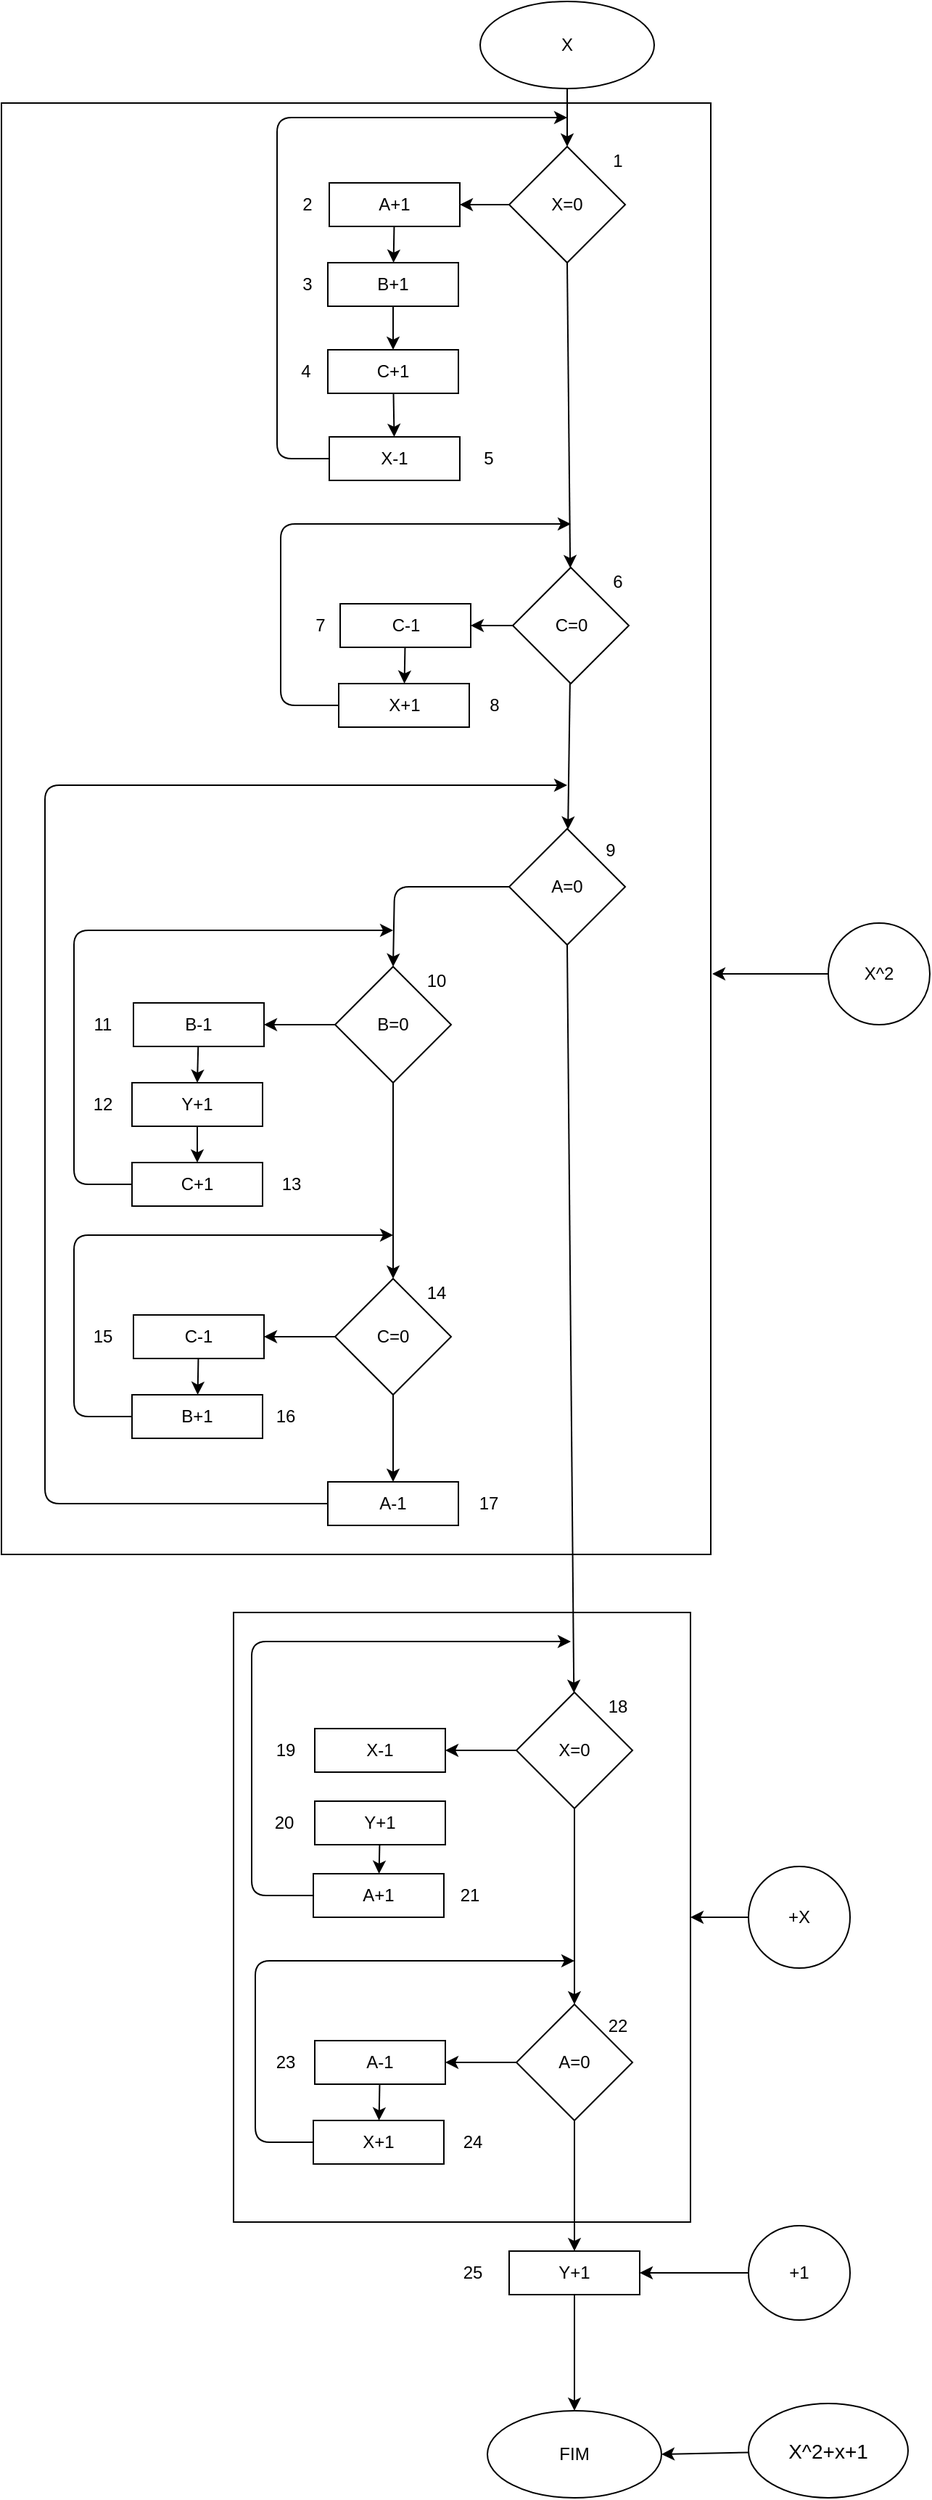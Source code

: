 <mxfile>
    <diagram id="-xklDQDaMNjr98qvmkq-" name="Página-1">
        <mxGraphModel dx="1324" dy="607" grid="1" gridSize="10" guides="1" tooltips="1" connect="1" arrows="1" fold="1" page="1" pageScale="1" pageWidth="827" pageHeight="1169" math="0" shadow="0">
            <root>
                <mxCell id="0"/>
                <mxCell id="1" parent="0"/>
                <mxCell id="167" value="" style="rounded=0;whiteSpace=wrap;html=1;" parent="1" vertex="1">
                    <mxGeometry x="10" y="70" width="489" height="1000" as="geometry"/>
                </mxCell>
                <mxCell id="50" value="" style="rounded=0;whiteSpace=wrap;html=1;" parent="1" vertex="1">
                    <mxGeometry x="170" y="1110" width="315" height="420" as="geometry"/>
                </mxCell>
                <mxCell id="52" style="edgeStyle=none;html=1;entryX=1;entryY=0.5;entryDx=0;entryDy=0;" parent="1" source="11" target="50" edge="1">
                    <mxGeometry relative="1" as="geometry"/>
                </mxCell>
                <mxCell id="11" value="+X" style="ellipse;whiteSpace=wrap;html=1;" parent="1" vertex="1">
                    <mxGeometry x="525" y="1285" width="70" height="70" as="geometry"/>
                </mxCell>
                <mxCell id="17" value="" style="edgeStyle=none;html=1;" parent="1" source="14" target="16" edge="1">
                    <mxGeometry relative="1" as="geometry"/>
                </mxCell>
                <mxCell id="29" value="" style="edgeStyle=none;html=1;" parent="1" source="14" target="28" edge="1">
                    <mxGeometry relative="1" as="geometry"/>
                </mxCell>
                <mxCell id="14" value="X=0" style="rhombus;whiteSpace=wrap;html=1;" parent="1" vertex="1">
                    <mxGeometry x="365" y="1165" width="80" height="80" as="geometry"/>
                </mxCell>
                <mxCell id="16" value="X-1" style="whiteSpace=wrap;html=1;" parent="1" vertex="1">
                    <mxGeometry x="226" y="1190" width="90" height="30" as="geometry"/>
                </mxCell>
                <mxCell id="23" value="" style="edgeStyle=none;html=1;" parent="1" source="18" target="22" edge="1">
                    <mxGeometry relative="1" as="geometry"/>
                </mxCell>
                <mxCell id="18" value="Y+1" style="whiteSpace=wrap;html=1;" parent="1" vertex="1">
                    <mxGeometry x="226" y="1240" width="90" height="30" as="geometry"/>
                </mxCell>
                <mxCell id="166" style="edgeStyle=none;html=1;exitX=0;exitY=0.5;exitDx=0;exitDy=0;fontSize=14;" parent="1" source="22" edge="1">
                    <mxGeometry relative="1" as="geometry">
                        <mxPoint x="402.5" y="1130" as="targetPoint"/>
                        <Array as="points">
                            <mxPoint x="182.5" y="1305"/>
                            <mxPoint x="182.5" y="1130"/>
                        </Array>
                    </mxGeometry>
                </mxCell>
                <mxCell id="22" value="A+1" style="whiteSpace=wrap;html=1;" parent="1" vertex="1">
                    <mxGeometry x="225" y="1290" width="90" height="30" as="geometry"/>
                </mxCell>
                <mxCell id="40" style="edgeStyle=none;html=1;entryX=1;entryY=0.5;entryDx=0;entryDy=0;" parent="1" source="28" target="32" edge="1">
                    <mxGeometry relative="1" as="geometry"/>
                </mxCell>
                <mxCell id="43" value="" style="edgeStyle=none;html=1;" parent="1" source="28" edge="1">
                    <mxGeometry relative="1" as="geometry">
                        <mxPoint x="405" y="1550" as="targetPoint"/>
                    </mxGeometry>
                </mxCell>
                <mxCell id="28" value="A=0" style="rhombus;whiteSpace=wrap;html=1;" parent="1" vertex="1">
                    <mxGeometry x="365" y="1380" width="80" height="80" as="geometry"/>
                </mxCell>
                <mxCell id="36" value="" style="edgeStyle=none;html=1;" parent="1" source="32" target="35" edge="1">
                    <mxGeometry relative="1" as="geometry"/>
                </mxCell>
                <mxCell id="32" value="A-1" style="whiteSpace=wrap;html=1;" parent="1" vertex="1">
                    <mxGeometry x="226" y="1405" width="90" height="30" as="geometry"/>
                </mxCell>
                <mxCell id="41" style="edgeStyle=none;html=1;exitX=0;exitY=0.5;exitDx=0;exitDy=0;" parent="1" source="35" edge="1">
                    <mxGeometry relative="1" as="geometry">
                        <mxPoint x="405" y="1350" as="targetPoint"/>
                        <Array as="points">
                            <mxPoint x="185" y="1475"/>
                            <mxPoint x="185" y="1350"/>
                        </Array>
                    </mxGeometry>
                </mxCell>
                <mxCell id="35" value="X+1" style="whiteSpace=wrap;html=1;" parent="1" vertex="1">
                    <mxGeometry x="225" y="1460" width="90" height="30" as="geometry"/>
                </mxCell>
                <mxCell id="47" value="" style="edgeStyle=none;html=1;" parent="1" source="45" target="46" edge="1">
                    <mxGeometry relative="1" as="geometry"/>
                </mxCell>
                <mxCell id="45" value="Y+1" style="whiteSpace=wrap;html=1;" parent="1" vertex="1">
                    <mxGeometry x="360" y="1550" width="90" height="30" as="geometry"/>
                </mxCell>
                <mxCell id="46" value="FIM" style="ellipse;whiteSpace=wrap;html=1;" parent="1" vertex="1">
                    <mxGeometry x="345" y="1660" width="120" height="60" as="geometry"/>
                </mxCell>
                <mxCell id="54" style="edgeStyle=none;html=1;entryX=1;entryY=0.5;entryDx=0;entryDy=0;" parent="1" source="53" target="45" edge="1">
                    <mxGeometry relative="1" as="geometry"/>
                </mxCell>
                <mxCell id="53" value="+1" style="ellipse;whiteSpace=wrap;html=1;" parent="1" vertex="1">
                    <mxGeometry x="525" y="1532.5" width="70" height="65" as="geometry"/>
                </mxCell>
                <mxCell id="57" style="edgeStyle=none;html=1;entryX=1;entryY=0.5;entryDx=0;entryDy=0;" parent="1" source="56" target="46" edge="1">
                    <mxGeometry relative="1" as="geometry"/>
                </mxCell>
                <mxCell id="56" value="&lt;font style=&quot;font-size: 14px&quot;&gt;X^2+x+1&lt;/font&gt;" style="ellipse;whiteSpace=wrap;html=1;" parent="1" vertex="1">
                    <mxGeometry x="525" y="1655" width="110" height="65" as="geometry"/>
                </mxCell>
                <mxCell id="62" value="" style="edgeStyle=none;html=1;fontSize=14;" parent="1" source="60" target="61" edge="1">
                    <mxGeometry relative="1" as="geometry"/>
                </mxCell>
                <mxCell id="60" value="X" style="ellipse;whiteSpace=wrap;html=1;" parent="1" vertex="1">
                    <mxGeometry x="340" width="120" height="60" as="geometry"/>
                </mxCell>
                <mxCell id="66" value="" style="edgeStyle=none;html=1;fontSize=14;" parent="1" source="61" target="65" edge="1">
                    <mxGeometry relative="1" as="geometry"/>
                </mxCell>
                <mxCell id="177" style="edgeStyle=none;html=1;exitX=0.5;exitY=1;exitDx=0;exitDy=0;fontSize=14;" parent="1" source="61" target="172" edge="1">
                    <mxGeometry relative="1" as="geometry"/>
                </mxCell>
                <mxCell id="61" value="X=0" style="rhombus;whiteSpace=wrap;html=1;" parent="1" vertex="1">
                    <mxGeometry x="360" y="100" width="80" height="80" as="geometry"/>
                </mxCell>
                <mxCell id="68" value="" style="edgeStyle=none;html=1;fontSize=14;" parent="1" source="65" target="67" edge="1">
                    <mxGeometry relative="1" as="geometry"/>
                </mxCell>
                <mxCell id="65" value="A+1" style="whiteSpace=wrap;html=1;" parent="1" vertex="1">
                    <mxGeometry x="236" y="125" width="90" height="30" as="geometry"/>
                </mxCell>
                <mxCell id="70" value="" style="edgeStyle=none;html=1;fontSize=14;" parent="1" source="67" edge="1">
                    <mxGeometry relative="1" as="geometry">
                        <mxPoint x="280" y="240" as="targetPoint"/>
                    </mxGeometry>
                </mxCell>
                <mxCell id="67" value="B+1" style="whiteSpace=wrap;html=1;" parent="1" vertex="1">
                    <mxGeometry x="235" y="180" width="90" height="30" as="geometry"/>
                </mxCell>
                <mxCell id="71" style="edgeStyle=none;html=1;exitX=0;exitY=0.5;exitDx=0;exitDy=0;fontSize=14;" parent="1" source="159" edge="1">
                    <mxGeometry relative="1" as="geometry">
                        <mxPoint x="400" y="80" as="targetPoint"/>
                        <Array as="points">
                            <mxPoint x="200" y="315"/>
                            <mxPoint x="200" y="80"/>
                        </Array>
                    </mxGeometry>
                </mxCell>
                <mxCell id="118" value="" style="edgeStyle=none;html=1;fontSize=14;exitX=0;exitY=0.5;exitDx=0;exitDy=0;entryX=0.5;entryY=0;entryDx=0;entryDy=0;" parent="1" source="95" target="144" edge="1">
                    <mxGeometry relative="1" as="geometry">
                        <mxPoint x="281" y="640" as="targetPoint"/>
                        <Array as="points">
                            <mxPoint x="281" y="610"/>
                        </Array>
                    </mxGeometry>
                </mxCell>
                <mxCell id="165" style="edgeStyle=none;html=1;exitX=0.5;exitY=1;exitDx=0;exitDy=0;fontSize=14;" parent="1" source="95" target="14" edge="1">
                    <mxGeometry relative="1" as="geometry"/>
                </mxCell>
                <mxCell id="95" value="A=0" style="rhombus;whiteSpace=wrap;html=1;" parent="1" vertex="1">
                    <mxGeometry x="360" y="570" width="80" height="80" as="geometry"/>
                </mxCell>
                <mxCell id="142" value="" style="edgeStyle=none;html=1;" parent="1" source="144" target="145" edge="1">
                    <mxGeometry relative="1" as="geometry"/>
                </mxCell>
                <mxCell id="143" value="" style="edgeStyle=none;html=1;" parent="1" source="144" target="151" edge="1">
                    <mxGeometry relative="1" as="geometry"/>
                </mxCell>
                <mxCell id="144" value="B=0" style="rhombus;whiteSpace=wrap;html=1;" parent="1" vertex="1">
                    <mxGeometry x="240" y="665" width="80" height="80" as="geometry"/>
                </mxCell>
                <mxCell id="163" value="" style="edgeStyle=none;html=1;fontSize=14;entryX=0.5;entryY=0;entryDx=0;entryDy=0;" parent="1" source="145" target="147" edge="1">
                    <mxGeometry relative="1" as="geometry"/>
                </mxCell>
                <mxCell id="145" value="B-1" style="whiteSpace=wrap;html=1;" parent="1" vertex="1">
                    <mxGeometry x="101" y="690" width="90" height="30" as="geometry"/>
                </mxCell>
                <mxCell id="164" value="" style="edgeStyle=none;html=1;fontSize=14;" parent="1" source="147" target="149" edge="1">
                    <mxGeometry relative="1" as="geometry"/>
                </mxCell>
                <mxCell id="147" value="Y+1" style="whiteSpace=wrap;html=1;" parent="1" vertex="1">
                    <mxGeometry x="100" y="745" width="90" height="30" as="geometry"/>
                </mxCell>
                <mxCell id="148" style="edgeStyle=none;html=1;exitX=0;exitY=0.5;exitDx=0;exitDy=0;" parent="1" source="149" edge="1">
                    <mxGeometry relative="1" as="geometry">
                        <mxPoint x="280" y="640" as="targetPoint"/>
                        <mxPoint x="50" y="805" as="sourcePoint"/>
                        <Array as="points">
                            <mxPoint x="60" y="815"/>
                            <mxPoint x="60" y="640"/>
                            <mxPoint x="210" y="640"/>
                        </Array>
                    </mxGeometry>
                </mxCell>
                <mxCell id="149" value="C+1" style="whiteSpace=wrap;html=1;" parent="1" vertex="1">
                    <mxGeometry x="100" y="800" width="90" height="30" as="geometry"/>
                </mxCell>
                <mxCell id="150" style="edgeStyle=none;html=1;entryX=1;entryY=0.5;entryDx=0;entryDy=0;" parent="1" source="151" target="153" edge="1">
                    <mxGeometry relative="1" as="geometry"/>
                </mxCell>
                <mxCell id="157" value="" style="edgeStyle=none;html=1;fontSize=14;" parent="1" source="151" target="156" edge="1">
                    <mxGeometry relative="1" as="geometry"/>
                </mxCell>
                <mxCell id="151" value="C=0" style="rhombus;whiteSpace=wrap;html=1;" parent="1" vertex="1">
                    <mxGeometry x="240" y="880" width="80" height="80" as="geometry"/>
                </mxCell>
                <mxCell id="152" value="" style="edgeStyle=none;html=1;" parent="1" source="153" target="155" edge="1">
                    <mxGeometry relative="1" as="geometry"/>
                </mxCell>
                <mxCell id="153" value="C-1" style="whiteSpace=wrap;html=1;" parent="1" vertex="1">
                    <mxGeometry x="101" y="905" width="90" height="30" as="geometry"/>
                </mxCell>
                <mxCell id="154" style="edgeStyle=none;html=1;exitX=0;exitY=0.5;exitDx=0;exitDy=0;" parent="1" source="155" edge="1">
                    <mxGeometry relative="1" as="geometry">
                        <mxPoint x="280" y="850" as="targetPoint"/>
                        <Array as="points">
                            <mxPoint x="60" y="975"/>
                            <mxPoint x="60" y="850"/>
                        </Array>
                    </mxGeometry>
                </mxCell>
                <mxCell id="155" value="B+1" style="whiteSpace=wrap;html=1;" parent="1" vertex="1">
                    <mxGeometry x="100" y="960" width="90" height="30" as="geometry"/>
                </mxCell>
                <mxCell id="158" style="edgeStyle=none;html=1;fontSize=14;" parent="1" source="156" edge="1">
                    <mxGeometry relative="1" as="geometry">
                        <mxPoint x="400" y="540" as="targetPoint"/>
                        <Array as="points">
                            <mxPoint x="40" y="1035"/>
                            <mxPoint x="40" y="540"/>
                        </Array>
                    </mxGeometry>
                </mxCell>
                <mxCell id="156" value="A-1" style="whiteSpace=wrap;html=1;" parent="1" vertex="1">
                    <mxGeometry x="235" y="1020" width="90" height="30" as="geometry"/>
                </mxCell>
                <mxCell id="159" value="X-1" style="whiteSpace=wrap;html=1;" parent="1" vertex="1">
                    <mxGeometry x="236" y="300" width="90" height="30" as="geometry"/>
                </mxCell>
                <mxCell id="170" value="" style="edgeStyle=none;html=1;fontSize=14;entryX=1;entryY=0.5;entryDx=0;entryDy=0;" parent="1" source="168" edge="1">
                    <mxGeometry relative="1" as="geometry">
                        <mxPoint x="500" y="670" as="targetPoint"/>
                    </mxGeometry>
                </mxCell>
                <mxCell id="168" value="X^2" style="ellipse;whiteSpace=wrap;html=1;" parent="1" vertex="1">
                    <mxGeometry x="580" y="635" width="70" height="70" as="geometry"/>
                </mxCell>
                <mxCell id="171" style="edgeStyle=none;html=1;entryX=1;entryY=0.5;entryDx=0;entryDy=0;" parent="1" target="174" edge="1">
                    <mxGeometry relative="1" as="geometry">
                        <mxPoint x="382.5" y="430" as="sourcePoint"/>
                    </mxGeometry>
                </mxCell>
                <mxCell id="180" value="" style="edgeStyle=none;html=1;fontSize=14;" parent="1" source="172" target="95" edge="1">
                    <mxGeometry relative="1" as="geometry"/>
                </mxCell>
                <mxCell id="172" value="C=0" style="rhombus;whiteSpace=wrap;html=1;" parent="1" vertex="1">
                    <mxGeometry x="362.5" y="390" width="80" height="80" as="geometry"/>
                </mxCell>
                <mxCell id="173" value="" style="edgeStyle=none;html=1;" parent="1" source="174" target="176" edge="1">
                    <mxGeometry relative="1" as="geometry"/>
                </mxCell>
                <mxCell id="174" value="C-1" style="whiteSpace=wrap;html=1;" parent="1" vertex="1">
                    <mxGeometry x="243.5" y="415" width="90" height="30" as="geometry"/>
                </mxCell>
                <mxCell id="175" style="edgeStyle=none;html=1;exitX=0;exitY=0.5;exitDx=0;exitDy=0;" parent="1" source="176" edge="1">
                    <mxGeometry relative="1" as="geometry">
                        <mxPoint x="402.5" y="360" as="targetPoint"/>
                        <Array as="points">
                            <mxPoint x="202.5" y="485"/>
                            <mxPoint x="202.5" y="360"/>
                        </Array>
                    </mxGeometry>
                </mxCell>
                <mxCell id="176" value="X+1" style="whiteSpace=wrap;html=1;" parent="1" vertex="1">
                    <mxGeometry x="242.5" y="470" width="90" height="30" as="geometry"/>
                </mxCell>
                <mxCell id="179" value="" style="edgeStyle=none;html=1;fontSize=14;" parent="1" source="178" target="159" edge="1">
                    <mxGeometry relative="1" as="geometry"/>
                </mxCell>
                <mxCell id="178" value="C+1" style="whiteSpace=wrap;html=1;" parent="1" vertex="1">
                    <mxGeometry x="235" y="240" width="90" height="30" as="geometry"/>
                </mxCell>
                <mxCell id="181" value="1" style="text;html=1;strokeColor=none;fillColor=none;align=center;verticalAlign=middle;whiteSpace=wrap;rounded=0;" vertex="1" parent="1">
                    <mxGeometry x="405" y="95" width="60" height="30" as="geometry"/>
                </mxCell>
                <mxCell id="182" value="2" style="text;html=1;strokeColor=none;fillColor=none;align=center;verticalAlign=middle;whiteSpace=wrap;rounded=0;" vertex="1" parent="1">
                    <mxGeometry x="191" y="125" width="60" height="30" as="geometry"/>
                </mxCell>
                <mxCell id="183" value="3" style="text;html=1;strokeColor=none;fillColor=none;align=center;verticalAlign=middle;whiteSpace=wrap;rounded=0;" vertex="1" parent="1">
                    <mxGeometry x="191" y="180" width="60" height="30" as="geometry"/>
                </mxCell>
                <mxCell id="184" value="4" style="text;html=1;strokeColor=none;fillColor=none;align=center;verticalAlign=middle;whiteSpace=wrap;rounded=0;" vertex="1" parent="1">
                    <mxGeometry x="190" y="240" width="60" height="30" as="geometry"/>
                </mxCell>
                <mxCell id="185" value="5" style="text;html=1;strokeColor=none;fillColor=none;align=center;verticalAlign=middle;whiteSpace=wrap;rounded=0;" vertex="1" parent="1">
                    <mxGeometry x="316" y="300" width="60" height="30" as="geometry"/>
                </mxCell>
                <mxCell id="187" value="6" style="text;html=1;strokeColor=none;fillColor=none;align=center;verticalAlign=middle;whiteSpace=wrap;rounded=0;" vertex="1" parent="1">
                    <mxGeometry x="405" y="385" width="60" height="30" as="geometry"/>
                </mxCell>
                <mxCell id="188" value="7" style="text;html=1;strokeColor=none;fillColor=none;align=center;verticalAlign=middle;whiteSpace=wrap;rounded=0;" vertex="1" parent="1">
                    <mxGeometry x="200" y="415" width="60" height="30" as="geometry"/>
                </mxCell>
                <mxCell id="189" value="8" style="text;html=1;strokeColor=none;fillColor=none;align=center;verticalAlign=middle;whiteSpace=wrap;rounded=0;" vertex="1" parent="1">
                    <mxGeometry x="320" y="470" width="60" height="30" as="geometry"/>
                </mxCell>
                <mxCell id="190" value="9" style="text;html=1;strokeColor=none;fillColor=none;align=center;verticalAlign=middle;whiteSpace=wrap;rounded=0;" vertex="1" parent="1">
                    <mxGeometry x="400" y="570" width="60" height="30" as="geometry"/>
                </mxCell>
                <mxCell id="191" value="10" style="text;html=1;strokeColor=none;fillColor=none;align=center;verticalAlign=middle;whiteSpace=wrap;rounded=0;" vertex="1" parent="1">
                    <mxGeometry x="280" y="660" width="60" height="30" as="geometry"/>
                </mxCell>
                <mxCell id="192" value="11" style="text;html=1;strokeColor=none;fillColor=none;align=center;verticalAlign=middle;whiteSpace=wrap;rounded=0;" vertex="1" parent="1">
                    <mxGeometry x="50" y="690" width="60" height="30" as="geometry"/>
                </mxCell>
                <mxCell id="193" value="12" style="text;html=1;strokeColor=none;fillColor=none;align=center;verticalAlign=middle;whiteSpace=wrap;rounded=0;" vertex="1" parent="1">
                    <mxGeometry x="50" y="745" width="60" height="30" as="geometry"/>
                </mxCell>
                <mxCell id="194" value="13" style="text;html=1;strokeColor=none;fillColor=none;align=center;verticalAlign=middle;whiteSpace=wrap;rounded=0;" vertex="1" parent="1">
                    <mxGeometry x="180" y="800" width="60" height="30" as="geometry"/>
                </mxCell>
                <mxCell id="195" value="14" style="text;html=1;strokeColor=none;fillColor=none;align=center;verticalAlign=middle;whiteSpace=wrap;rounded=0;" vertex="1" parent="1">
                    <mxGeometry x="280" y="875" width="60" height="30" as="geometry"/>
                </mxCell>
                <mxCell id="196" value="15" style="text;html=1;strokeColor=none;fillColor=none;align=center;verticalAlign=middle;whiteSpace=wrap;rounded=0;" vertex="1" parent="1">
                    <mxGeometry x="50" y="905" width="60" height="30" as="geometry"/>
                </mxCell>
                <mxCell id="197" value="16" style="text;html=1;strokeColor=none;fillColor=none;align=center;verticalAlign=middle;whiteSpace=wrap;rounded=0;" vertex="1" parent="1">
                    <mxGeometry x="176" y="960" width="60" height="30" as="geometry"/>
                </mxCell>
                <mxCell id="198" value="17" style="text;html=1;strokeColor=none;fillColor=none;align=center;verticalAlign=middle;whiteSpace=wrap;rounded=0;" vertex="1" parent="1">
                    <mxGeometry x="316" y="1020" width="60" height="30" as="geometry"/>
                </mxCell>
                <mxCell id="199" value="18" style="text;html=1;strokeColor=none;fillColor=none;align=center;verticalAlign=middle;whiteSpace=wrap;rounded=0;" vertex="1" parent="1">
                    <mxGeometry x="405" y="1160" width="60" height="30" as="geometry"/>
                </mxCell>
                <mxCell id="200" value="19" style="text;html=1;strokeColor=none;fillColor=none;align=center;verticalAlign=middle;whiteSpace=wrap;rounded=0;" vertex="1" parent="1">
                    <mxGeometry x="176" y="1190" width="60" height="30" as="geometry"/>
                </mxCell>
                <mxCell id="201" value="20" style="text;html=1;strokeColor=none;fillColor=none;align=center;verticalAlign=middle;whiteSpace=wrap;rounded=0;" vertex="1" parent="1">
                    <mxGeometry x="175" y="1240" width="60" height="30" as="geometry"/>
                </mxCell>
                <mxCell id="202" value="21" style="text;html=1;strokeColor=none;fillColor=none;align=center;verticalAlign=middle;whiteSpace=wrap;rounded=0;" vertex="1" parent="1">
                    <mxGeometry x="302.5" y="1290" width="60" height="30" as="geometry"/>
                </mxCell>
                <mxCell id="203" value="22" style="text;html=1;strokeColor=none;fillColor=none;align=center;verticalAlign=middle;whiteSpace=wrap;rounded=0;" vertex="1" parent="1">
                    <mxGeometry x="405" y="1380" width="60" height="30" as="geometry"/>
                </mxCell>
                <mxCell id="204" value="23" style="text;html=1;strokeColor=none;fillColor=none;align=center;verticalAlign=middle;whiteSpace=wrap;rounded=0;" vertex="1" parent="1">
                    <mxGeometry x="176" y="1405" width="60" height="30" as="geometry"/>
                </mxCell>
                <mxCell id="205" value="24" style="text;html=1;strokeColor=none;fillColor=none;align=center;verticalAlign=middle;whiteSpace=wrap;rounded=0;" vertex="1" parent="1">
                    <mxGeometry x="305" y="1460" width="60" height="30" as="geometry"/>
                </mxCell>
                <mxCell id="206" value="25" style="text;html=1;strokeColor=none;fillColor=none;align=center;verticalAlign=middle;whiteSpace=wrap;rounded=0;" vertex="1" parent="1">
                    <mxGeometry x="305" y="1550" width="60" height="30" as="geometry"/>
                </mxCell>
            </root>
        </mxGraphModel>
    </diagram>
</mxfile>
